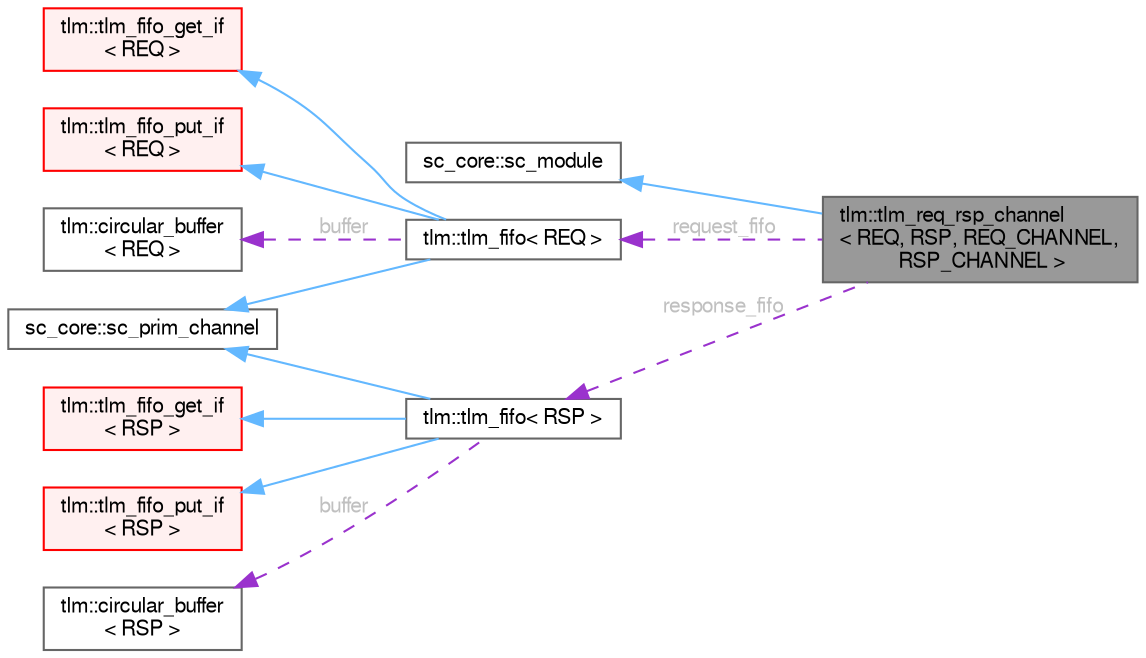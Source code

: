 digraph "tlm::tlm_req_rsp_channel&lt; REQ, RSP, REQ_CHANNEL, RSP_CHANNEL &gt;"
{
 // LATEX_PDF_SIZE
  bgcolor="transparent";
  edge [fontname=FreeSans,fontsize=10,labelfontname=FreeSans,labelfontsize=10];
  node [fontname=FreeSans,fontsize=10,shape=box,height=0.2,width=0.4];
  rankdir="LR";
  Node1 [id="Node000001",label="tlm::tlm_req_rsp_channel\l\< REQ, RSP, REQ_CHANNEL,\l RSP_CHANNEL \>",height=0.2,width=0.4,color="gray40", fillcolor="grey60", style="filled", fontcolor="black",tooltip=" "];
  Node2 -> Node1 [id="edge1_Node000001_Node000002",dir="back",color="steelblue1",style="solid",tooltip=" "];
  Node2 [id="Node000002",label="sc_core::sc_module",height=0.2,width=0.4,color="gray40", fillcolor="white", style="filled",tooltip=" "];
  Node3 -> Node1 [id="edge2_Node000001_Node000003",dir="back",color="darkorchid3",style="dashed",tooltip=" ",label=" request_fifo",fontcolor="grey" ];
  Node3 [id="Node000003",label="tlm::tlm_fifo\< REQ \>",height=0.2,width=0.4,color="gray40", fillcolor="white", style="filled",URL="$a01117.html",tooltip=" "];
  Node4 -> Node3 [id="edge3_Node000003_Node000004",dir="back",color="steelblue1",style="solid",tooltip=" "];
  Node4 [id="Node000004",label="tlm::tlm_fifo_get_if\l\< REQ \>",height=0.2,width=0.4,color="red", fillcolor="#FFF0F0", style="filled",URL="$a01069.html",tooltip=" "];
  Node16 -> Node3 [id="edge4_Node000003_Node000016",dir="back",color="steelblue1",style="solid",tooltip=" "];
  Node16 [id="Node000016",label="tlm::tlm_fifo_put_if\l\< REQ \>",height=0.2,width=0.4,color="red", fillcolor="#FFF0F0", style="filled",URL="$a01065.html",tooltip=" "];
  Node20 -> Node3 [id="edge5_Node000003_Node000020",dir="back",color="steelblue1",style="solid",tooltip=" "];
  Node20 [id="Node000020",label="sc_core::sc_prim_channel",height=0.2,width=0.4,color="gray40", fillcolor="white", style="filled",tooltip=" "];
  Node21 -> Node3 [id="edge6_Node000003_Node000021",dir="back",color="darkorchid3",style="dashed",tooltip=" ",label=" buffer",fontcolor="grey" ];
  Node21 [id="Node000021",label="tlm::circular_buffer\l\< REQ \>",height=0.2,width=0.4,color="gray40", fillcolor="white", style="filled",URL="$a01113.html",tooltip=" "];
  Node22 -> Node1 [id="edge7_Node000001_Node000022",dir="back",color="darkorchid3",style="dashed",tooltip=" ",label=" response_fifo",fontcolor="grey" ];
  Node22 [id="Node000022",label="tlm::tlm_fifo\< RSP \>",height=0.2,width=0.4,color="gray40", fillcolor="white", style="filled",URL="$a01117.html",tooltip=" "];
  Node23 -> Node22 [id="edge8_Node000022_Node000023",dir="back",color="steelblue1",style="solid",tooltip=" "];
  Node23 [id="Node000023",label="tlm::tlm_fifo_get_if\l\< RSP \>",height=0.2,width=0.4,color="red", fillcolor="#FFF0F0", style="filled",URL="$a01069.html",tooltip=" "];
  Node34 -> Node22 [id="edge9_Node000022_Node000034",dir="back",color="steelblue1",style="solid",tooltip=" "];
  Node34 [id="Node000034",label="tlm::tlm_fifo_put_if\l\< RSP \>",height=0.2,width=0.4,color="red", fillcolor="#FFF0F0", style="filled",URL="$a01065.html",tooltip=" "];
  Node20 -> Node22 [id="edge10_Node000022_Node000020",dir="back",color="steelblue1",style="solid",tooltip=" "];
  Node38 -> Node22 [id="edge11_Node000022_Node000038",dir="back",color="darkorchid3",style="dashed",tooltip=" ",label=" buffer",fontcolor="grey" ];
  Node38 [id="Node000038",label="tlm::circular_buffer\l\< RSP \>",height=0.2,width=0.4,color="gray40", fillcolor="white", style="filled",URL="$a01113.html",tooltip=" "];
}
